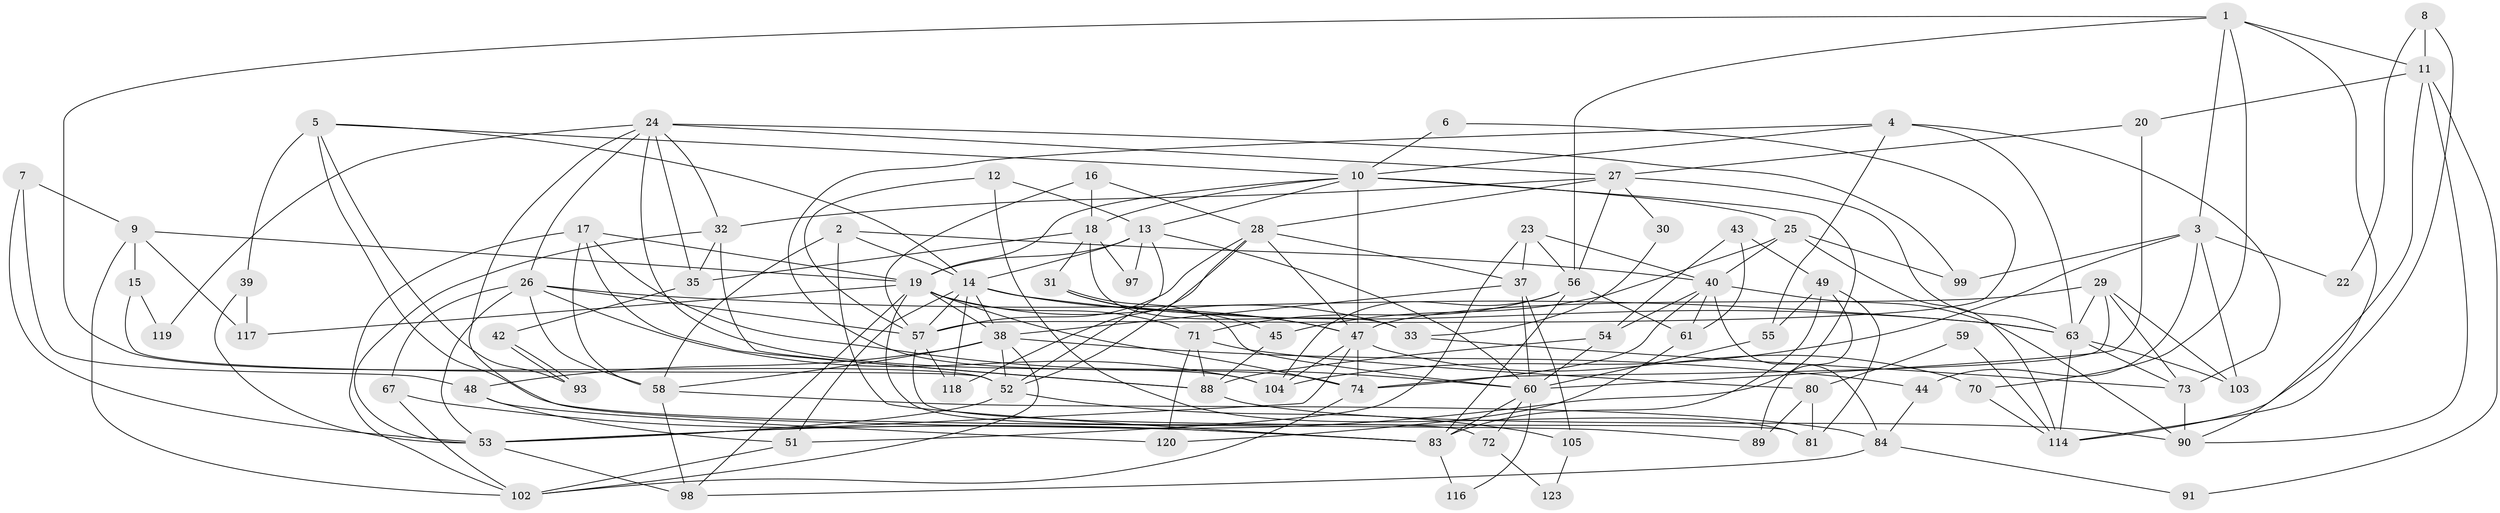 // Generated by graph-tools (version 1.1) at 2025/23/03/03/25 07:23:58]
// undirected, 85 vertices, 202 edges
graph export_dot {
graph [start="1"]
  node [color=gray90,style=filled];
  1 [super="+68"];
  2 [super="+110"];
  3;
  4 [super="+66"];
  5;
  6;
  7;
  8;
  9 [super="+21"];
  10 [super="+46"];
  11 [super="+41"];
  12;
  13 [super="+64"];
  14 [super="+96"];
  15;
  16;
  17 [super="+69"];
  18 [super="+34"];
  19 [super="+50"];
  20;
  22;
  23 [super="+121"];
  24 [super="+112"];
  25;
  26 [super="+95"];
  27 [super="+101"];
  28 [super="+106"];
  29 [super="+79"];
  30;
  31 [super="+36"];
  32 [super="+62"];
  33;
  35;
  37 [super="+85"];
  38 [super="+113"];
  39;
  40 [super="+75"];
  42;
  43;
  44;
  45;
  47 [super="+122"];
  48;
  49 [super="+86"];
  51;
  52 [super="+111"];
  53 [super="+109"];
  54;
  55;
  56 [super="+100"];
  57 [super="+94"];
  58 [super="+76"];
  59;
  60 [super="+82"];
  61;
  63 [super="+65"];
  67;
  70;
  71 [super="+77"];
  72;
  73 [super="+107"];
  74 [super="+78"];
  80;
  81;
  83 [super="+87"];
  84 [super="+92"];
  88 [super="+115"];
  89;
  90 [super="+108"];
  91;
  93;
  97;
  98;
  99;
  102;
  103;
  104;
  105;
  114;
  116;
  117;
  118;
  119;
  120;
  123;
  1 -- 70;
  1 -- 3;
  1 -- 90;
  1 -- 11;
  1 -- 56;
  1 -- 52;
  2 -- 14 [weight=2];
  2 -- 40;
  2 -- 83;
  2 -- 58;
  3 -- 103;
  3 -- 104;
  3 -- 22;
  3 -- 44;
  3 -- 99;
  4 -- 73;
  4 -- 55;
  4 -- 10;
  4 -- 74;
  4 -- 63;
  5 -- 10;
  5 -- 89;
  5 -- 39;
  5 -- 93;
  5 -- 14;
  6 -- 57;
  6 -- 10;
  7 -- 48;
  7 -- 53;
  7 -- 9;
  8 -- 114;
  8 -- 22;
  8 -- 11;
  9 -- 19;
  9 -- 117;
  9 -- 102;
  9 -- 15;
  10 -- 18;
  10 -- 19;
  10 -- 53;
  10 -- 47;
  10 -- 25;
  10 -- 13;
  11 -- 20;
  11 -- 90;
  11 -- 91;
  11 -- 114;
  12 -- 13;
  12 -- 81;
  12 -- 57;
  13 -- 19;
  13 -- 97;
  13 -- 60;
  13 -- 14;
  13 -- 52;
  14 -- 63;
  14 -- 51;
  14 -- 57;
  14 -- 118;
  14 -- 47;
  14 -- 38;
  15 -- 52;
  15 -- 119;
  16 -- 28;
  16 -- 57;
  16 -- 18;
  17 -- 88;
  17 -- 102;
  17 -- 60;
  17 -- 19;
  17 -- 58;
  18 -- 35;
  18 -- 33;
  18 -- 97;
  18 -- 31;
  19 -- 74;
  19 -- 117;
  19 -- 38;
  19 -- 72;
  19 -- 33;
  19 -- 98;
  19 -- 71;
  20 -- 27;
  20 -- 60;
  23 -- 56;
  23 -- 51;
  23 -- 40;
  23 -- 37;
  24 -- 27;
  24 -- 26;
  24 -- 35;
  24 -- 32;
  24 -- 99;
  24 -- 83;
  24 -- 119;
  24 -- 104;
  25 -- 99;
  25 -- 45;
  25 -- 114;
  25 -- 40;
  26 -- 63;
  26 -- 67;
  26 -- 53;
  26 -- 57;
  26 -- 104;
  26 -- 58;
  27 -- 30;
  27 -- 32;
  27 -- 56;
  27 -- 28;
  27 -- 63;
  28 -- 118;
  28 -- 52;
  28 -- 37;
  28 -- 57;
  28 -- 47;
  29 -- 74;
  29 -- 47;
  29 -- 73 [weight=2];
  29 -- 103;
  29 -- 63;
  30 -- 33;
  31 -- 47;
  31 -- 60;
  31 -- 45;
  32 -- 35;
  32 -- 88 [weight=2];
  32 -- 53;
  33 -- 73;
  35 -- 42;
  37 -- 60;
  37 -- 105;
  37 -- 38;
  38 -- 52;
  38 -- 48;
  38 -- 102;
  38 -- 58;
  38 -- 44;
  39 -- 117;
  39 -- 53;
  40 -- 54;
  40 -- 61;
  40 -- 74;
  40 -- 84;
  40 -- 90;
  42 -- 93;
  42 -- 93;
  43 -- 54;
  43 -- 61;
  43 -- 49;
  44 -- 84;
  45 -- 88;
  47 -- 104;
  47 -- 70;
  47 -- 74;
  47 -- 53;
  48 -- 51;
  48 -- 120;
  49 -- 81;
  49 -- 83;
  49 -- 55;
  49 -- 89;
  51 -- 102;
  52 -- 53;
  52 -- 105;
  53 -- 98;
  54 -- 88;
  54 -- 60;
  55 -- 60;
  56 -- 71;
  56 -- 104;
  56 -- 61;
  56 -- 83;
  57 -- 81;
  57 -- 118;
  58 -- 98;
  58 -- 84;
  59 -- 114;
  59 -- 80;
  60 -- 72;
  60 -- 116;
  60 -- 83 [weight=2];
  61 -- 120;
  63 -- 73;
  63 -- 114;
  63 -- 103;
  67 -- 102;
  67 -- 83;
  70 -- 114;
  71 -- 88;
  71 -- 80;
  71 -- 120;
  72 -- 123;
  73 -- 90;
  74 -- 102;
  80 -- 81;
  80 -- 89;
  83 -- 116;
  84 -- 98;
  84 -- 91;
  88 -- 90;
  105 -- 123;
}
